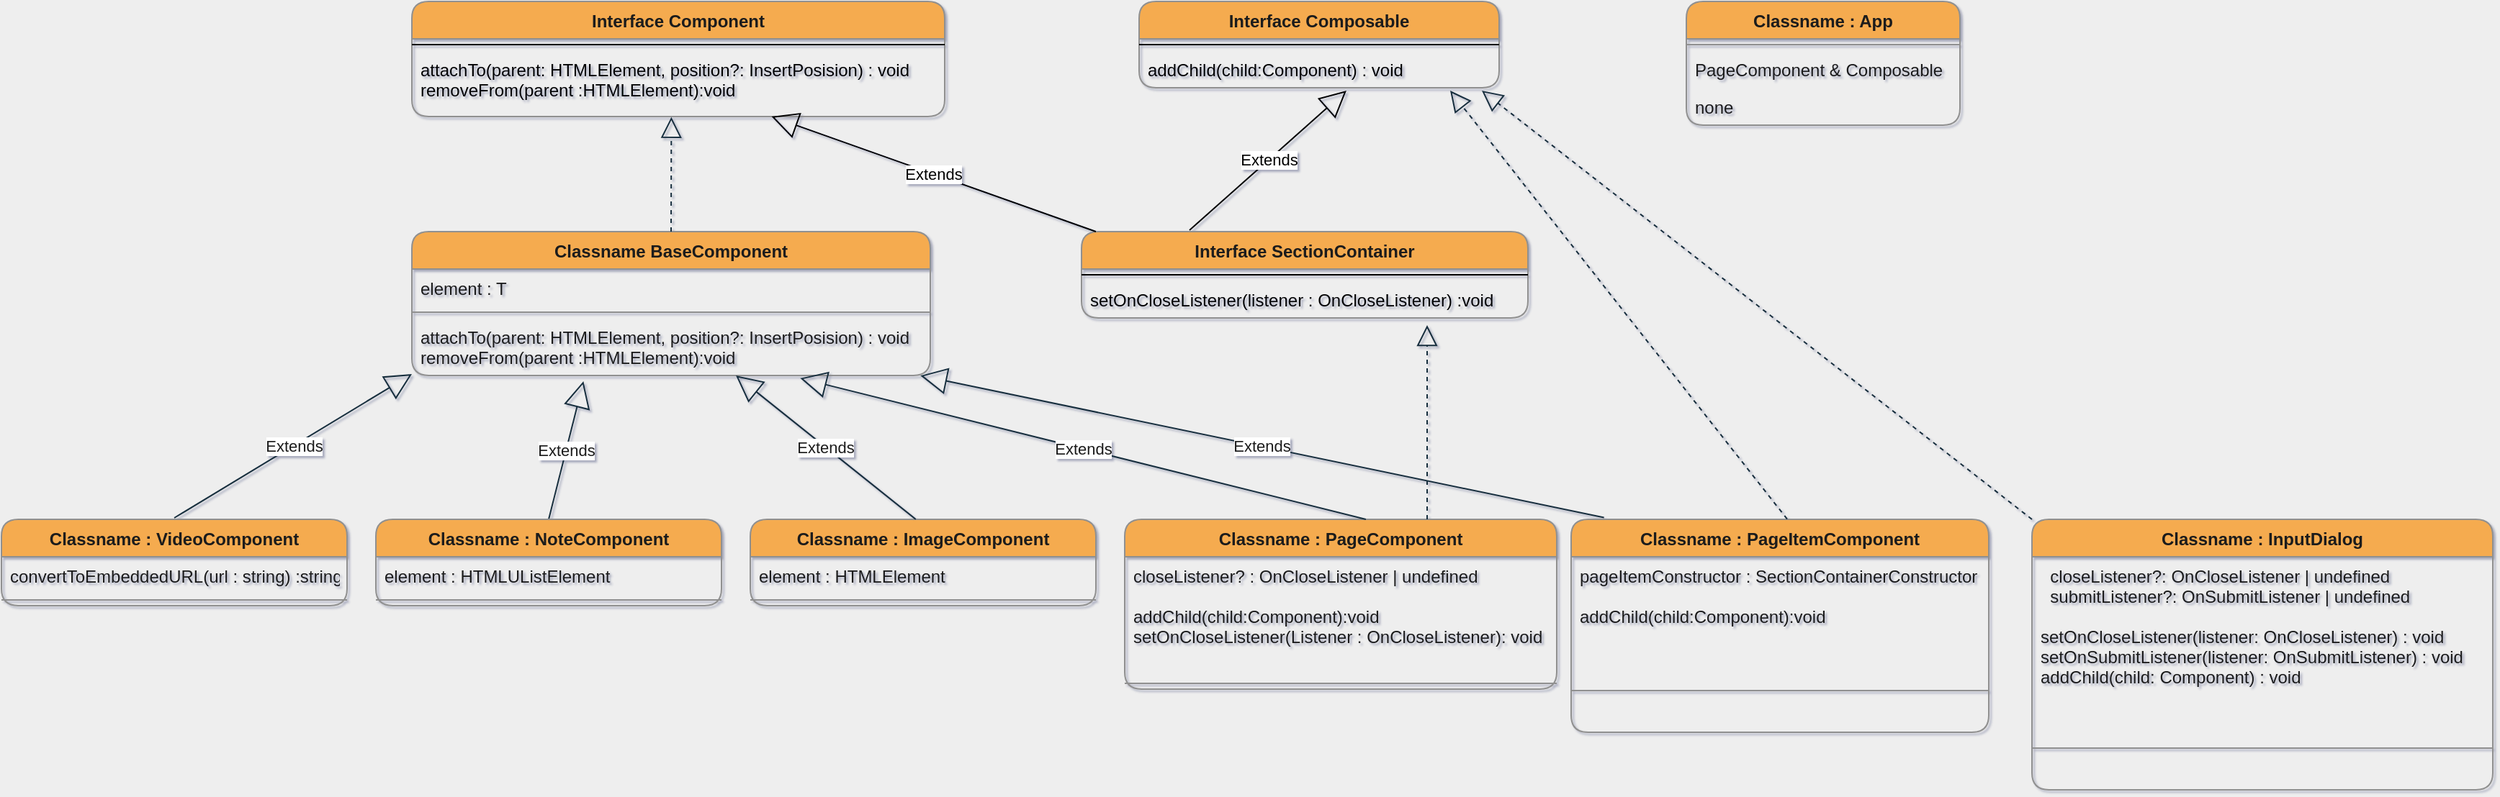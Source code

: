 <mxfile version="15.0.4" type="device"><diagram id="lIDyaAKEWHTNpQx7P82L" name="Page-1"><mxGraphModel dx="2427" dy="981" grid="1" gridSize="10" guides="1" tooltips="1" connect="1" arrows="1" fold="1" page="1" pageScale="1" pageWidth="827" pageHeight="1169" background="#EEEEEE" math="0" shadow="1"><root><mxCell id="0"/><mxCell id="1" parent="0"/><mxCell id="kt2ZJzvy34004zf3-uJq-3" value="Classname : App" style="swimlane;fontStyle=1;align=center;verticalAlign=top;childLayout=stackLayout;horizontal=1;startSize=26;horizontalStack=0;resizeParent=1;resizeParentMax=0;resizeLast=0;collapsible=1;marginBottom=0;rounded=1;strokeColor=#909090;fillColor=#F5AB50;fontColor=#1A1A1A;" parent="1" vertex="1"><mxGeometry x="540" y="40" width="190" height="86" as="geometry"/></mxCell><mxCell id="kt2ZJzvy34004zf3-uJq-5" value="" style="line;strokeWidth=1;fillColor=none;align=left;verticalAlign=middle;spacingTop=-1;spacingLeft=3;spacingRight=3;rotatable=0;labelPosition=right;points=[];portConstraint=eastwest;strokeColor=#909090;fontColor=#1A1A1A;labelBackgroundColor=#EEEEEE;" parent="kt2ZJzvy34004zf3-uJq-3" vertex="1"><mxGeometry y="26" width="190" height="8" as="geometry"/></mxCell><mxCell id="kt2ZJzvy34004zf3-uJq-4" value="PageComponent &amp; Composable" style="text;strokeColor=none;fillColor=none;align=left;verticalAlign=top;spacingLeft=4;spacingRight=4;overflow=hidden;rotatable=0;points=[[0,0.5],[1,0.5]];portConstraint=eastwest;fontColor=#1A1A1A;" parent="kt2ZJzvy34004zf3-uJq-3" vertex="1"><mxGeometry y="34" width="190" height="26" as="geometry"/></mxCell><mxCell id="kt2ZJzvy34004zf3-uJq-6" value="none" style="text;strokeColor=none;fillColor=none;align=left;verticalAlign=top;spacingLeft=4;spacingRight=4;overflow=hidden;rotatable=0;points=[[0,0.5],[1,0.5]];portConstraint=eastwest;fontColor=#1A1A1A;" parent="kt2ZJzvy34004zf3-uJq-3" vertex="1"><mxGeometry y="60" width="190" height="26" as="geometry"/></mxCell><mxCell id="kt2ZJzvy34004zf3-uJq-7" value="Classname : VideoComponent" style="swimlane;fontStyle=1;align=center;verticalAlign=top;childLayout=stackLayout;horizontal=1;startSize=26;horizontalStack=0;resizeParent=1;resizeParentMax=0;resizeLast=0;collapsible=1;marginBottom=0;rounded=1;strokeColor=#909090;fillColor=#F5AB50;fontColor=#1A1A1A;" parent="1" vertex="1"><mxGeometry x="-630" y="400" width="240" height="60" as="geometry"/></mxCell><mxCell id="kt2ZJzvy34004zf3-uJq-8" value="convertToEmbeddedURL(url : string) :string" style="text;strokeColor=none;fillColor=none;align=left;verticalAlign=top;spacingLeft=4;spacingRight=4;overflow=hidden;rotatable=0;points=[[0,0.5],[1,0.5]];portConstraint=eastwest;fontColor=#1A1A1A;" parent="kt2ZJzvy34004zf3-uJq-7" vertex="1"><mxGeometry y="26" width="240" height="26" as="geometry"/></mxCell><mxCell id="kt2ZJzvy34004zf3-uJq-9" value="" style="line;strokeWidth=1;fillColor=none;align=left;verticalAlign=middle;spacingTop=-1;spacingLeft=3;spacingRight=3;rotatable=0;labelPosition=right;points=[];portConstraint=eastwest;strokeColor=#909090;fontColor=#1A1A1A;labelBackgroundColor=#EEEEEE;" parent="kt2ZJzvy34004zf3-uJq-7" vertex="1"><mxGeometry y="52" width="240" height="8" as="geometry"/></mxCell><mxCell id="DSmMZnyoT8cS_qyygut0-5" value="Classname : ImageComponent" style="swimlane;fontStyle=1;align=center;verticalAlign=top;childLayout=stackLayout;horizontal=1;startSize=26;horizontalStack=0;resizeParent=1;resizeParentMax=0;resizeLast=0;collapsible=1;marginBottom=0;rounded=1;strokeColor=#909090;fillColor=#F5AB50;fontColor=#1A1A1A;" parent="1" vertex="1"><mxGeometry x="-110" y="400" width="240" height="60" as="geometry"/></mxCell><mxCell id="DSmMZnyoT8cS_qyygut0-6" value="element : HTMLElement" style="text;strokeColor=none;fillColor=none;align=left;verticalAlign=top;spacingLeft=4;spacingRight=4;overflow=hidden;rotatable=0;points=[[0,0.5],[1,0.5]];portConstraint=eastwest;fontColor=#1A1A1A;" parent="DSmMZnyoT8cS_qyygut0-5" vertex="1"><mxGeometry y="26" width="240" height="26" as="geometry"/></mxCell><mxCell id="DSmMZnyoT8cS_qyygut0-7" value="" style="line;strokeWidth=1;fillColor=none;align=left;verticalAlign=middle;spacingTop=-1;spacingLeft=3;spacingRight=3;rotatable=0;labelPosition=right;points=[];portConstraint=eastwest;strokeColor=#909090;fontColor=#1A1A1A;labelBackgroundColor=#EEEEEE;" parent="DSmMZnyoT8cS_qyygut0-5" vertex="1"><mxGeometry y="52" width="240" height="8" as="geometry"/></mxCell><mxCell id="jH6kBn1-aOrJlWc1elV9-2" value="Classname BaseComponent" style="swimlane;fontStyle=1;align=center;verticalAlign=top;childLayout=stackLayout;horizontal=1;startSize=26;horizontalStack=0;resizeParent=1;resizeParentMax=0;resizeLast=0;collapsible=1;marginBottom=0;fillColor=#F5AB50;strokeColor=#909090;fontColor=#1A1A1A;rounded=1;" parent="1" vertex="1"><mxGeometry x="-345" y="200" width="360" height="100" as="geometry"/></mxCell><mxCell id="jH6kBn1-aOrJlWc1elV9-3" value="element : T" style="text;strokeColor=none;fillColor=none;align=left;verticalAlign=top;spacingLeft=4;spacingRight=4;overflow=hidden;rotatable=0;points=[[0,0.5],[1,0.5]];portConstraint=eastwest;fontColor=#1A1A1A;" parent="jH6kBn1-aOrJlWc1elV9-2" vertex="1"><mxGeometry y="26" width="360" height="26" as="geometry"/></mxCell><mxCell id="jH6kBn1-aOrJlWc1elV9-4" value="" style="line;strokeWidth=1;fillColor=none;align=left;verticalAlign=middle;spacingTop=-1;spacingLeft=3;spacingRight=3;rotatable=0;labelPosition=right;points=[];portConstraint=eastwest;labelBackgroundColor=#EEEEEE;strokeColor=#909090;fontColor=#1A1A1A;" parent="jH6kBn1-aOrJlWc1elV9-2" vertex="1"><mxGeometry y="52" width="360" height="8" as="geometry"/></mxCell><mxCell id="jH6kBn1-aOrJlWc1elV9-5" value="attachTo(parent: HTMLElement, position?: InsertPosision) : void&#10;removeFrom(parent :HTMLElement):void" style="text;strokeColor=none;fillColor=none;align=left;verticalAlign=top;spacingLeft=4;spacingRight=4;overflow=hidden;rotatable=0;points=[[0,0.5],[1,0.5]];portConstraint=eastwest;fontColor=#1A1A1A;" parent="jH6kBn1-aOrJlWc1elV9-2" vertex="1"><mxGeometry y="60" width="360" height="40" as="geometry"/></mxCell><mxCell id="jH6kBn1-aOrJlWc1elV9-10" value="Interface Component" style="swimlane;fontStyle=1;align=center;verticalAlign=top;childLayout=stackLayout;horizontal=1;startSize=26;horizontalStack=0;resizeParent=1;resizeParentMax=0;resizeLast=0;collapsible=1;marginBottom=0;rounded=1;sketch=0;fontColor=#1A1A1A;strokeColor=#909090;fillColor=#F5AB50;" parent="1" vertex="1"><mxGeometry x="-345" y="40" width="370" height="80" as="geometry"/></mxCell><mxCell id="jH6kBn1-aOrJlWc1elV9-12" value="" style="line;strokeWidth=1;fillColor=none;align=left;verticalAlign=middle;spacingTop=-1;spacingLeft=3;spacingRight=3;rotatable=0;labelPosition=right;points=[];portConstraint=eastwest;" parent="jH6kBn1-aOrJlWc1elV9-10" vertex="1"><mxGeometry y="26" width="370" height="8" as="geometry"/></mxCell><mxCell id="jH6kBn1-aOrJlWc1elV9-13" value="attachTo(parent: HTMLElement, position?: InsertPosision) : void&#10;removeFrom(parent :HTMLElement):void" style="text;strokeColor=none;fillColor=none;align=left;verticalAlign=top;spacingLeft=4;spacingRight=4;overflow=hidden;rotatable=0;points=[[0,0.5],[1,0.5]];portConstraint=eastwest;" parent="jH6kBn1-aOrJlWc1elV9-10" vertex="1"><mxGeometry y="34" width="370" height="46" as="geometry"/></mxCell><mxCell id="jH6kBn1-aOrJlWc1elV9-19" value="" style="endArrow=block;dashed=1;endFill=0;endSize=12;html=1;fontColor=#1A1A1A;strokeColor=#182E3E;exitX=0.5;exitY=0;exitDx=0;exitDy=0;entryX=0.487;entryY=1.007;entryDx=0;entryDy=0;entryPerimeter=0;" parent="1" source="jH6kBn1-aOrJlWc1elV9-2" target="jH6kBn1-aOrJlWc1elV9-13" edge="1"><mxGeometry width="160" relative="1" as="geometry"><mxPoint x="-435" y="200" as="sourcePoint"/><mxPoint x="-170.5" y="100" as="targetPoint"/></mxGeometry></mxCell><mxCell id="jH6kBn1-aOrJlWc1elV9-20" value="Extends" style="endArrow=block;endSize=16;endFill=0;html=1;fontColor=#1A1A1A;strokeColor=#182E3E;entryX=0;entryY=0.975;entryDx=0;entryDy=0;entryPerimeter=0;" parent="1" target="jH6kBn1-aOrJlWc1elV9-5" edge="1"><mxGeometry width="160" relative="1" as="geometry"><mxPoint x="-510" y="399" as="sourcePoint"/><mxPoint x="-310" y="290" as="targetPoint"/></mxGeometry></mxCell><mxCell id="jH6kBn1-aOrJlWc1elV9-21" value="Extends" style="endArrow=block;endSize=16;endFill=0;html=1;fontColor=#1A1A1A;strokeColor=#182E3E;entryX=0.331;entryY=1.1;entryDx=0;entryDy=0;entryPerimeter=0;exitX=0.5;exitY=0;exitDx=0;exitDy=0;" parent="1" source="973JW5aD_PqbseMbBoT0-1" target="jH6kBn1-aOrJlWc1elV9-5" edge="1"><mxGeometry width="160" relative="1" as="geometry"><mxPoint x="-110" y="400" as="sourcePoint"/><mxPoint x="-234.92" y="288.002" as="targetPoint"/></mxGeometry></mxCell><mxCell id="973JW5aD_PqbseMbBoT0-1" value="Classname : NoteComponent" style="swimlane;fontStyle=1;align=center;verticalAlign=top;childLayout=stackLayout;horizontal=1;startSize=26;horizontalStack=0;resizeParent=1;resizeParentMax=0;resizeLast=0;collapsible=1;marginBottom=0;rounded=1;strokeColor=#909090;fillColor=#F5AB50;fontColor=#1A1A1A;" parent="1" vertex="1"><mxGeometry x="-370" y="400" width="240" height="60" as="geometry"/></mxCell><mxCell id="973JW5aD_PqbseMbBoT0-2" value="element : HTMLUListElement" style="text;strokeColor=none;fillColor=none;align=left;verticalAlign=top;spacingLeft=4;spacingRight=4;overflow=hidden;rotatable=0;points=[[0,0.5],[1,0.5]];portConstraint=eastwest;fontColor=#1A1A1A;" parent="973JW5aD_PqbseMbBoT0-1" vertex="1"><mxGeometry y="26" width="240" height="26" as="geometry"/></mxCell><mxCell id="973JW5aD_PqbseMbBoT0-3" value="" style="line;strokeWidth=1;fillColor=none;align=left;verticalAlign=middle;spacingTop=-1;spacingLeft=3;spacingRight=3;rotatable=0;labelPosition=right;points=[];portConstraint=eastwest;strokeColor=#909090;fontColor=#1A1A1A;labelBackgroundColor=#EEEEEE;" parent="973JW5aD_PqbseMbBoT0-1" vertex="1"><mxGeometry y="52" width="240" height="8" as="geometry"/></mxCell><mxCell id="973JW5aD_PqbseMbBoT0-4" value="Classname : PageComponent" style="swimlane;fontStyle=1;align=center;verticalAlign=top;childLayout=stackLayout;horizontal=1;startSize=26;horizontalStack=0;resizeParent=1;resizeParentMax=0;resizeLast=0;collapsible=1;marginBottom=0;rounded=1;strokeColor=#909090;fillColor=#F5AB50;fontColor=#1A1A1A;" parent="1" vertex="1"><mxGeometry x="150" y="400" width="300" height="118" as="geometry"/></mxCell><mxCell id="973JW5aD_PqbseMbBoT0-5" value="closeListener? : OnCloseListener | undefined&#10;&#10;addChild(child:Component):void&#10;setOnCloseListener(Listener : OnCloseListener): void" style="text;strokeColor=none;fillColor=none;align=left;verticalAlign=top;spacingLeft=4;spacingRight=4;overflow=hidden;rotatable=0;points=[[0,0.5],[1,0.5]];portConstraint=eastwest;fontColor=#1A1A1A;" parent="973JW5aD_PqbseMbBoT0-4" vertex="1"><mxGeometry y="26" width="300" height="84" as="geometry"/></mxCell><mxCell id="973JW5aD_PqbseMbBoT0-6" value="" style="line;strokeWidth=1;fillColor=none;align=left;verticalAlign=middle;spacingTop=-1;spacingLeft=3;spacingRight=3;rotatable=0;labelPosition=right;points=[];portConstraint=eastwest;strokeColor=#909090;fontColor=#1A1A1A;labelBackgroundColor=#EEEEEE;" parent="973JW5aD_PqbseMbBoT0-4" vertex="1"><mxGeometry y="110" width="300" height="8" as="geometry"/></mxCell><mxCell id="973JW5aD_PqbseMbBoT0-7" value="Extends" style="endArrow=block;endSize=16;endFill=0;html=1;fontColor=#1A1A1A;strokeColor=#182E3E;entryX=0.625;entryY=1;entryDx=0;entryDy=0;entryPerimeter=0;" parent="1" target="jH6kBn1-aOrJlWc1elV9-5" edge="1"><mxGeometry width="160" relative="1" as="geometry"><mxPoint x="4.92" y="400" as="sourcePoint"/><mxPoint x="-120.0" y="288.002" as="targetPoint"/></mxGeometry></mxCell><mxCell id="973JW5aD_PqbseMbBoT0-8" value="Extends" style="endArrow=block;endSize=16;endFill=0;html=1;fontColor=#1A1A1A;strokeColor=#182E3E;entryX=0.749;entryY=1.048;entryDx=0;entryDy=0;entryPerimeter=0;" parent="1" target="jH6kBn1-aOrJlWc1elV9-5" edge="1"><mxGeometry width="160" relative="1" as="geometry"><mxPoint x="317.46" y="400" as="sourcePoint"/><mxPoint x="642.54" y="292" as="targetPoint"/></mxGeometry></mxCell><mxCell id="Pw8SQhIOo_SQpW02Btnl-1" value="Classname : PageItemComponent" style="swimlane;fontStyle=1;align=center;verticalAlign=top;childLayout=stackLayout;horizontal=1;startSize=26;horizontalStack=0;resizeParent=1;resizeParentMax=0;resizeLast=0;collapsible=1;marginBottom=0;rounded=1;strokeColor=#909090;fillColor=#F5AB50;fontColor=#1A1A1A;" parent="1" vertex="1"><mxGeometry x="460" y="400" width="290" height="148" as="geometry"/></mxCell><mxCell id="Pw8SQhIOo_SQpW02Btnl-2" value="pageItemConstructor : SectionContainerConstructor&#10;&#10;addChild(child:Component):void" style="text;strokeColor=none;fillColor=none;align=left;verticalAlign=top;spacingLeft=4;spacingRight=4;overflow=hidden;rotatable=0;points=[[0,0.5],[1,0.5]];portConstraint=eastwest;fontColor=#1A1A1A;" parent="Pw8SQhIOo_SQpW02Btnl-1" vertex="1"><mxGeometry y="26" width="290" height="64" as="geometry"/></mxCell><mxCell id="Pw8SQhIOo_SQpW02Btnl-3" value="" style="line;strokeWidth=1;fillColor=none;align=left;verticalAlign=middle;spacingTop=-1;spacingLeft=3;spacingRight=3;rotatable=0;labelPosition=right;points=[];portConstraint=eastwest;strokeColor=#909090;fontColor=#1A1A1A;labelBackgroundColor=#EEEEEE;" parent="Pw8SQhIOo_SQpW02Btnl-1" vertex="1"><mxGeometry y="90" width="290" height="58" as="geometry"/></mxCell><mxCell id="Pw8SQhIOo_SQpW02Btnl-4" value="Extends" style="endArrow=block;endSize=16;endFill=0;html=1;fontColor=#1A1A1A;strokeColor=#182E3E;entryX=0.981;entryY=1.002;entryDx=0;entryDy=0;entryPerimeter=0;" parent="1" target="jH6kBn1-aOrJlWc1elV9-5" edge="1"><mxGeometry width="160" relative="1" as="geometry"><mxPoint x="482.82" y="398.75" as="sourcePoint"/><mxPoint x="90.0" y="285.998" as="targetPoint"/></mxGeometry></mxCell><mxCell id="Pw8SQhIOo_SQpW02Btnl-5" value="Interface SectionContainer" style="swimlane;fontStyle=1;align=center;verticalAlign=top;childLayout=stackLayout;horizontal=1;startSize=26;horizontalStack=0;resizeParent=1;resizeParentMax=0;resizeLast=0;collapsible=1;marginBottom=0;rounded=1;sketch=0;fontColor=#1A1A1A;strokeColor=#909090;fillColor=#F5AB50;" parent="1" vertex="1"><mxGeometry x="120" y="200" width="310" height="60" as="geometry"/></mxCell><mxCell id="Pw8SQhIOo_SQpW02Btnl-6" value="" style="line;strokeWidth=1;fillColor=none;align=left;verticalAlign=middle;spacingTop=-1;spacingLeft=3;spacingRight=3;rotatable=0;labelPosition=right;points=[];portConstraint=eastwest;" parent="Pw8SQhIOo_SQpW02Btnl-5" vertex="1"><mxGeometry y="26" width="310" height="8" as="geometry"/></mxCell><mxCell id="Pw8SQhIOo_SQpW02Btnl-7" value="setOnCloseListener(listener : OnCloseListener) :void" style="text;strokeColor=none;fillColor=none;align=left;verticalAlign=top;spacingLeft=4;spacingRight=4;overflow=hidden;rotatable=0;points=[[0,0.5],[1,0.5]];portConstraint=eastwest;" parent="Pw8SQhIOo_SQpW02Btnl-5" vertex="1"><mxGeometry y="34" width="310" height="26" as="geometry"/></mxCell><mxCell id="Pw8SQhIOo_SQpW02Btnl-8" value="" style="endArrow=block;dashed=1;endFill=0;endSize=12;html=1;fontColor=#1A1A1A;strokeColor=#182E3E;exitX=0.5;exitY=0;exitDx=0;exitDy=0;entryX=0.864;entryY=1.077;entryDx=0;entryDy=0;entryPerimeter=0;" parent="1" target="VDLJ7xSKRrIxiKV1B1Vk-3" edge="1"><mxGeometry width="160" relative="1" as="geometry"><mxPoint x="610" y="399.82" as="sourcePoint"/><mxPoint x="610.19" y="300.002" as="targetPoint"/></mxGeometry></mxCell><mxCell id="Pw8SQhIOo_SQpW02Btnl-9" value="" style="endArrow=block;dashed=1;endFill=0;endSize=12;html=1;fontColor=#1A1A1A;strokeColor=#182E3E;exitX=0.5;exitY=0;exitDx=0;exitDy=0;" parent="1" edge="1"><mxGeometry width="160" relative="1" as="geometry"><mxPoint x="360" y="400" as="sourcePoint"/><mxPoint x="360" y="265" as="targetPoint"/></mxGeometry></mxCell><mxCell id="VDLJ7xSKRrIxiKV1B1Vk-1" value="Interface Composable" style="swimlane;fontStyle=1;align=center;verticalAlign=top;childLayout=stackLayout;horizontal=1;startSize=26;horizontalStack=0;resizeParent=1;resizeParentMax=0;resizeLast=0;collapsible=1;marginBottom=0;rounded=1;sketch=0;fontColor=#1A1A1A;strokeColor=#909090;fillColor=#F5AB50;" parent="1" vertex="1"><mxGeometry x="160" y="40" width="250" height="60" as="geometry"/></mxCell><mxCell id="VDLJ7xSKRrIxiKV1B1Vk-2" value="" style="line;strokeWidth=1;fillColor=none;align=left;verticalAlign=middle;spacingTop=-1;spacingLeft=3;spacingRight=3;rotatable=0;labelPosition=right;points=[];portConstraint=eastwest;" parent="VDLJ7xSKRrIxiKV1B1Vk-1" vertex="1"><mxGeometry y="26" width="250" height="8" as="geometry"/></mxCell><mxCell id="VDLJ7xSKRrIxiKV1B1Vk-3" value="addChild(child:Component) : void" style="text;strokeColor=none;fillColor=none;align=left;verticalAlign=top;spacingLeft=4;spacingRight=4;overflow=hidden;rotatable=0;points=[[0,0.5],[1,0.5]];portConstraint=eastwest;" parent="VDLJ7xSKRrIxiKV1B1Vk-1" vertex="1"><mxGeometry y="34" width="250" height="26" as="geometry"/></mxCell><mxCell id="VDLJ7xSKRrIxiKV1B1Vk-4" value="Extends" style="endArrow=block;endSize=16;endFill=0;html=1;entryX=0.576;entryY=1.077;entryDx=0;entryDy=0;entryPerimeter=0;" parent="1" target="VDLJ7xSKRrIxiKV1B1Vk-3" edge="1"><mxGeometry width="160" relative="1" as="geometry"><mxPoint x="195" y="199" as="sourcePoint"/><mxPoint x="355" y="199" as="targetPoint"/></mxGeometry></mxCell><mxCell id="VDLJ7xSKRrIxiKV1B1Vk-5" value="Extends" style="endArrow=block;endSize=16;endFill=0;html=1;" parent="1" target="jH6kBn1-aOrJlWc1elV9-13" edge="1"><mxGeometry width="160" relative="1" as="geometry"><mxPoint x="130" y="200" as="sourcePoint"/><mxPoint x="239" y="103.002" as="targetPoint"/></mxGeometry></mxCell><mxCell id="rmUX3rgND3tnSsOPZoYm-1" value="Classname : InputDialog" style="swimlane;fontStyle=1;align=center;verticalAlign=top;childLayout=stackLayout;horizontal=1;startSize=26;horizontalStack=0;resizeParent=1;resizeParentMax=0;resizeLast=0;collapsible=1;marginBottom=0;rounded=1;strokeColor=#909090;fillColor=#F5AB50;fontColor=#1A1A1A;" vertex="1" parent="1"><mxGeometry x="780" y="400" width="320" height="188" as="geometry"/></mxCell><mxCell id="rmUX3rgND3tnSsOPZoYm-2" value="  closeListener?: OnCloseListener | undefined&#10;  submitListener?: OnSubmitListener | undefined&#10;&#10;setOnCloseListener(listener: OnCloseListener) : void&#10;setOnSubmitListener(listener: OnSubmitListener) : void&#10;addChild(child: Component) : void" style="text;strokeColor=none;fillColor=none;align=left;verticalAlign=top;spacingLeft=4;spacingRight=4;overflow=hidden;rotatable=0;points=[[0,0.5],[1,0.5]];portConstraint=eastwest;fontColor=#1A1A1A;" vertex="1" parent="rmUX3rgND3tnSsOPZoYm-1"><mxGeometry y="26" width="320" height="104" as="geometry"/></mxCell><mxCell id="rmUX3rgND3tnSsOPZoYm-3" value="" style="line;strokeWidth=1;fillColor=none;align=left;verticalAlign=middle;spacingTop=-1;spacingLeft=3;spacingRight=3;rotatable=0;labelPosition=right;points=[];portConstraint=eastwest;strokeColor=#909090;fontColor=#1A1A1A;labelBackgroundColor=#EEEEEE;" vertex="1" parent="rmUX3rgND3tnSsOPZoYm-1"><mxGeometry y="130" width="320" height="58" as="geometry"/></mxCell><mxCell id="rmUX3rgND3tnSsOPZoYm-4" value="" style="endArrow=block;dashed=1;endFill=0;endSize=12;html=1;fontColor=#1A1A1A;strokeColor=#182E3E;exitX=0.5;exitY=0;exitDx=0;exitDy=0;entryX=0.952;entryY=1.077;entryDx=0;entryDy=0;entryPerimeter=0;" edge="1" parent="1" target="VDLJ7xSKRrIxiKV1B1Vk-3"><mxGeometry width="160" relative="1" as="geometry"><mxPoint x="780" y="400.0" as="sourcePoint"/><mxPoint x="546" y="102.182" as="targetPoint"/></mxGeometry></mxCell></root></mxGraphModel></diagram></mxfile>
